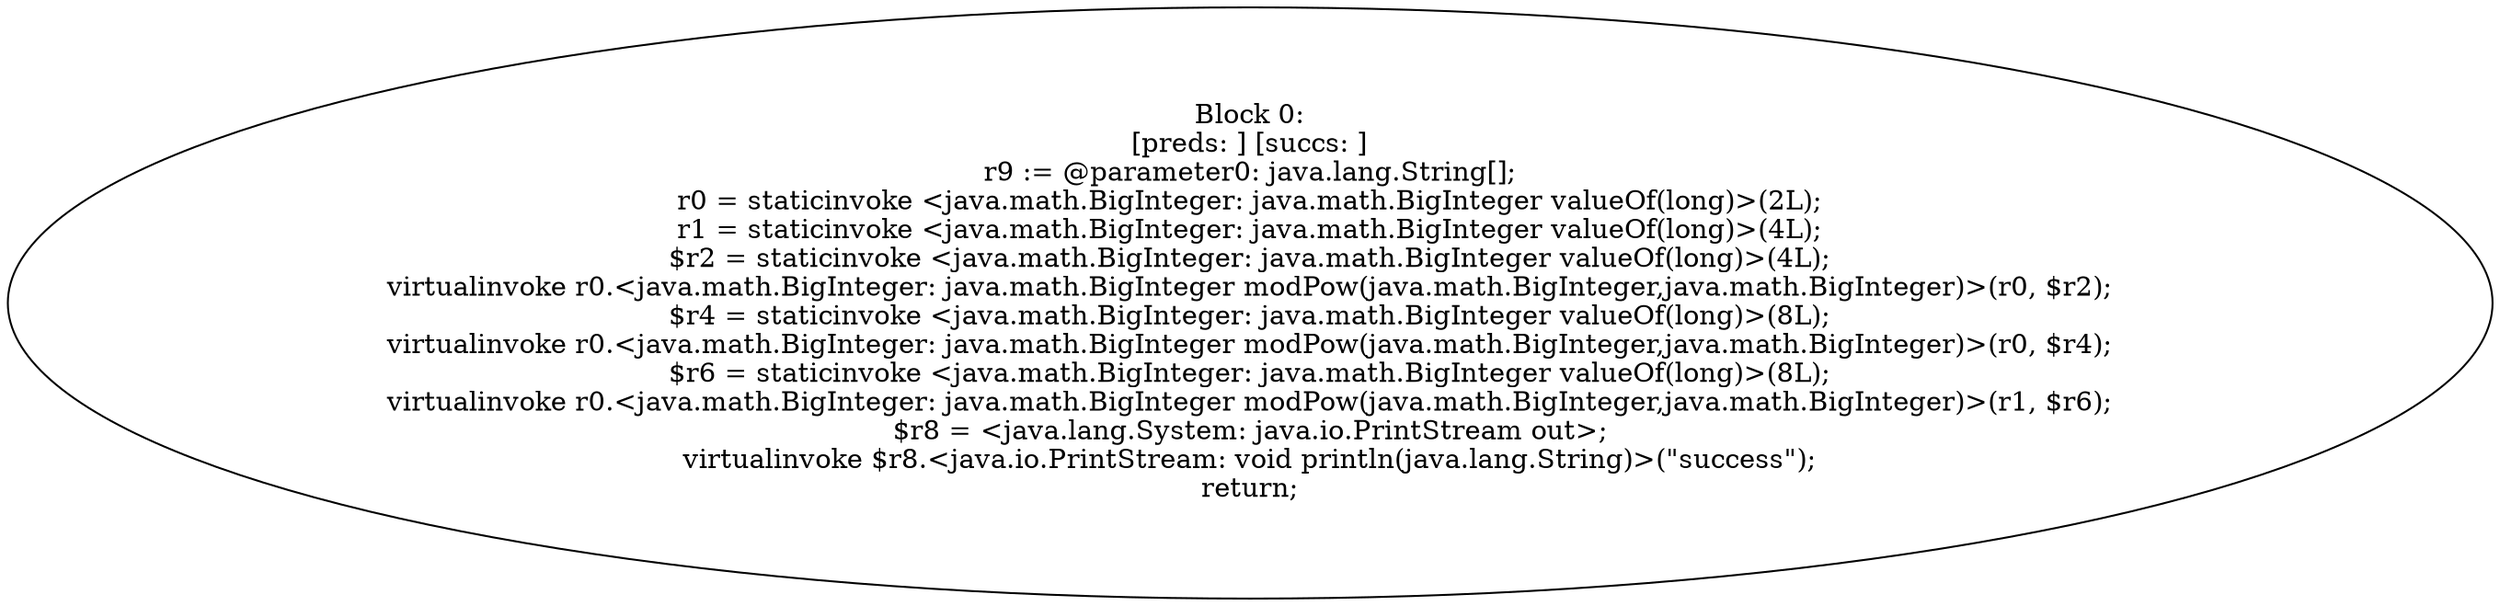 digraph "unitGraph" {
    "Block 0:
[preds: ] [succs: ]
r9 := @parameter0: java.lang.String[];
r0 = staticinvoke <java.math.BigInteger: java.math.BigInteger valueOf(long)>(2L);
r1 = staticinvoke <java.math.BigInteger: java.math.BigInteger valueOf(long)>(4L);
$r2 = staticinvoke <java.math.BigInteger: java.math.BigInteger valueOf(long)>(4L);
virtualinvoke r0.<java.math.BigInteger: java.math.BigInteger modPow(java.math.BigInteger,java.math.BigInteger)>(r0, $r2);
$r4 = staticinvoke <java.math.BigInteger: java.math.BigInteger valueOf(long)>(8L);
virtualinvoke r0.<java.math.BigInteger: java.math.BigInteger modPow(java.math.BigInteger,java.math.BigInteger)>(r0, $r4);
$r6 = staticinvoke <java.math.BigInteger: java.math.BigInteger valueOf(long)>(8L);
virtualinvoke r0.<java.math.BigInteger: java.math.BigInteger modPow(java.math.BigInteger,java.math.BigInteger)>(r1, $r6);
$r8 = <java.lang.System: java.io.PrintStream out>;
virtualinvoke $r8.<java.io.PrintStream: void println(java.lang.String)>(\"success\");
return;
"
}
